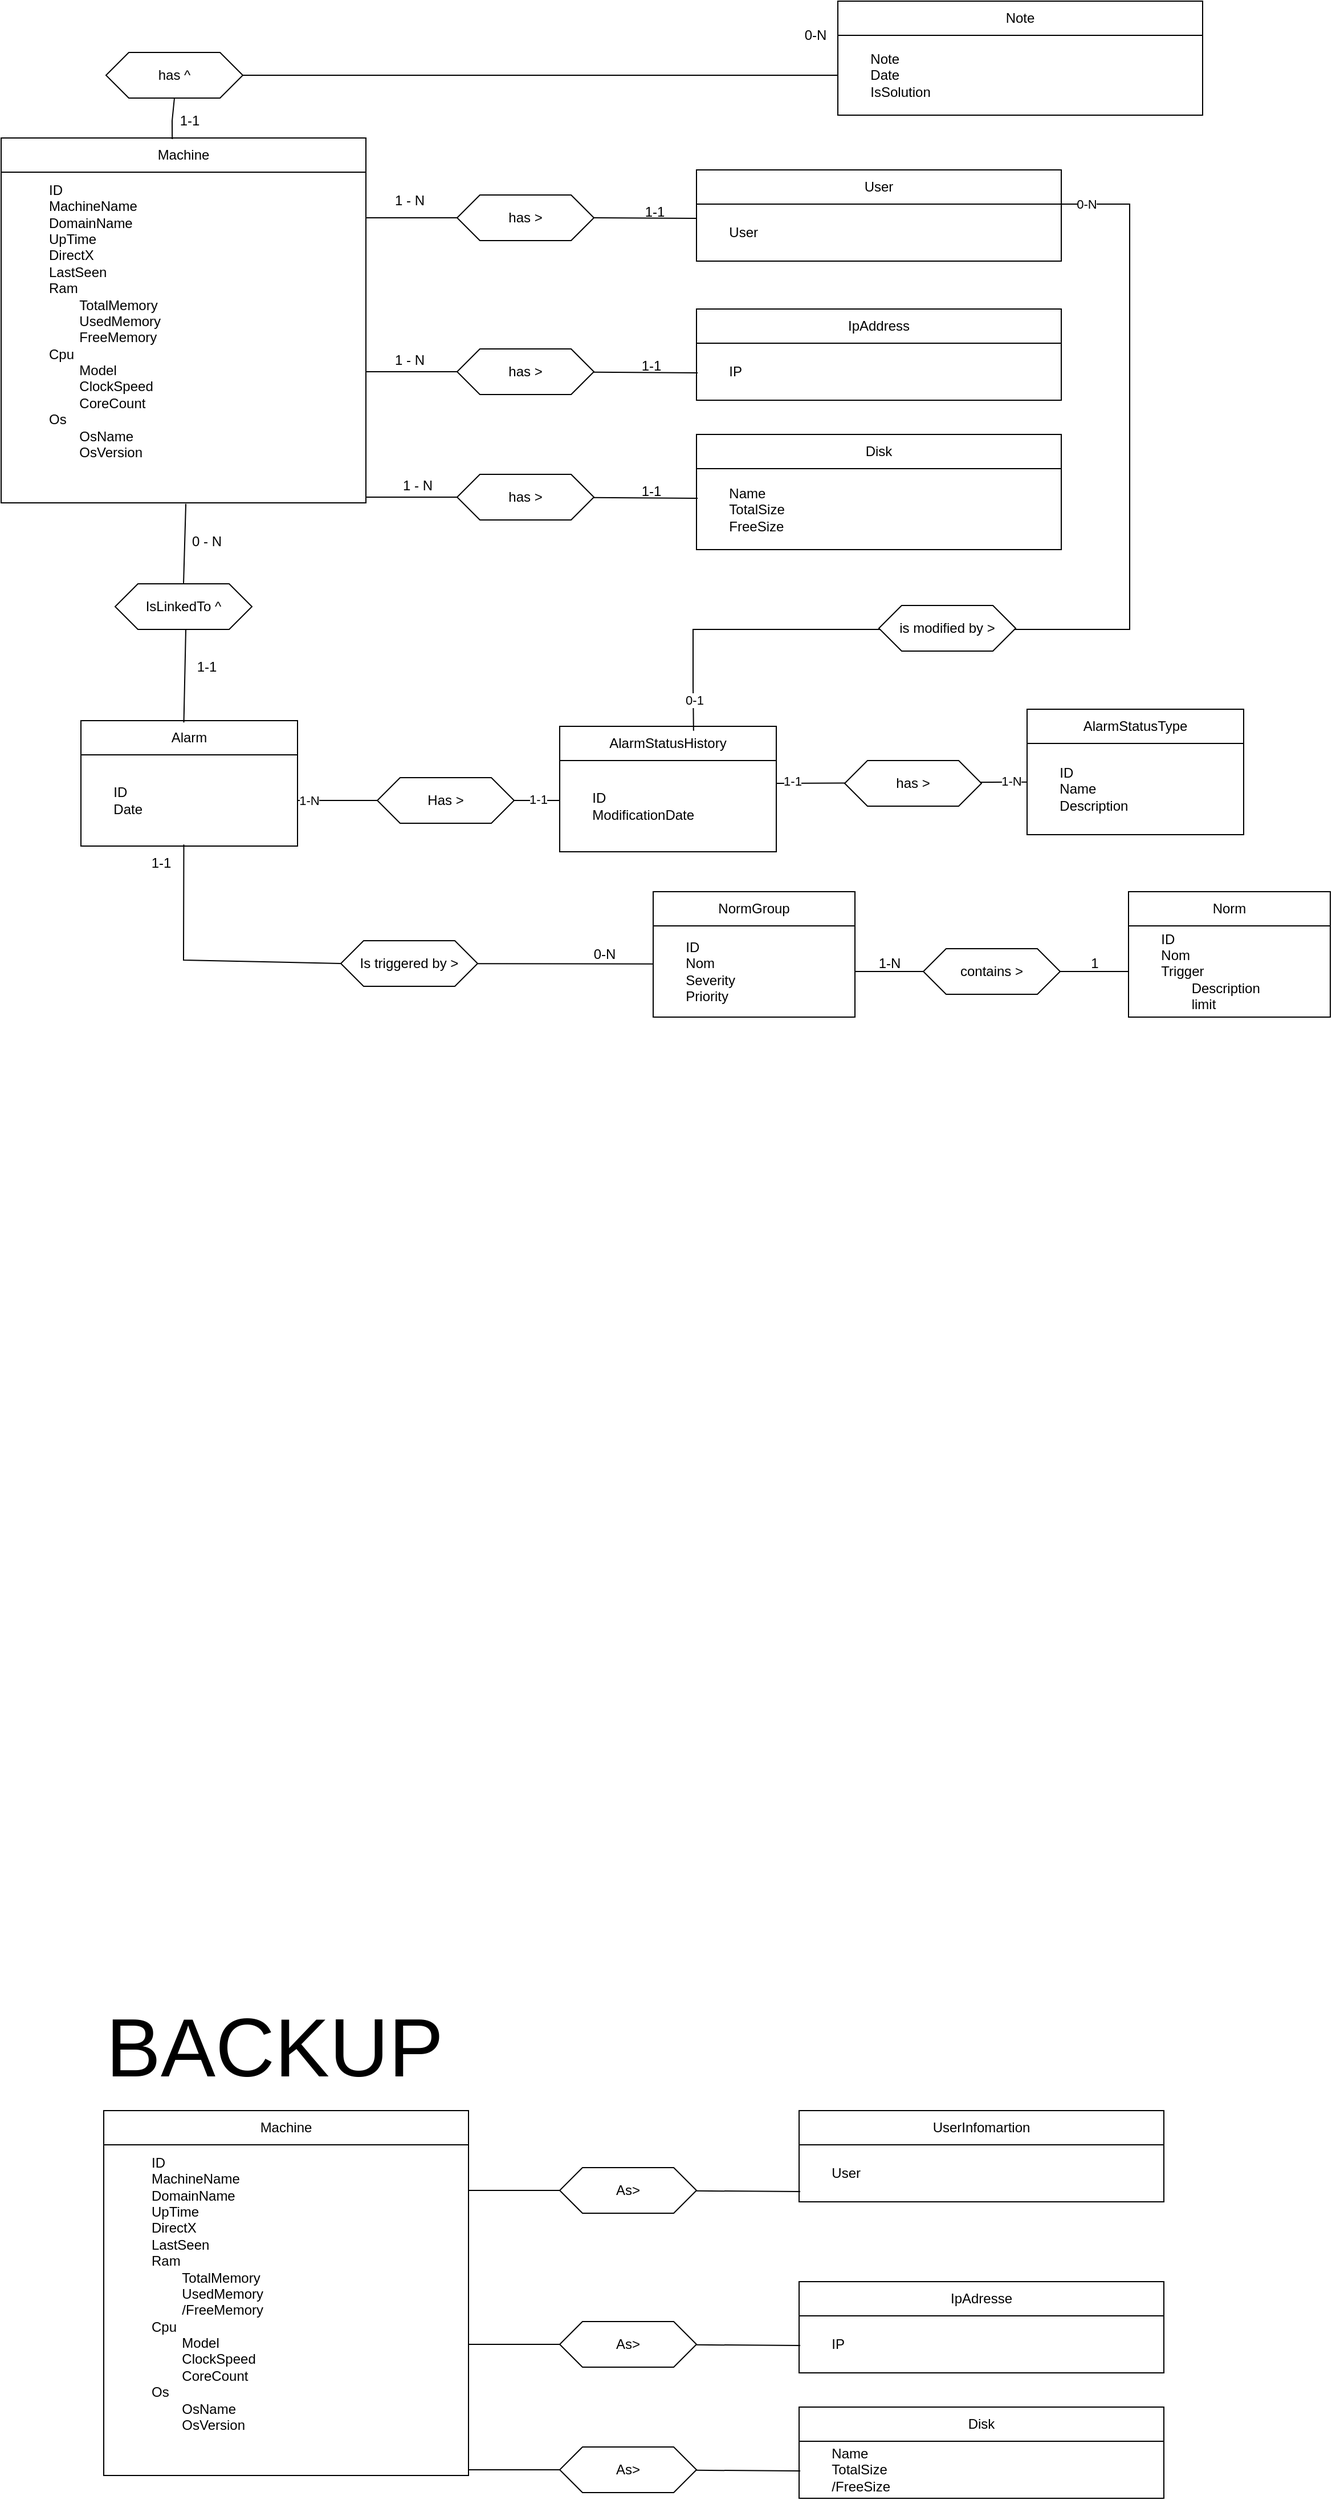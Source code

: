 <mxfile version="24.8.8">
  <diagram name="Page-1" id="Y3_Gs5tHwmnxRuHlMRJw">
    <mxGraphModel dx="2100" dy="1107" grid="1" gridSize="10" guides="1" tooltips="1" connect="1" arrows="1" fold="1" page="1" pageScale="1" pageWidth="1169" pageHeight="827" math="0" shadow="0">
      <root>
        <mxCell id="0" />
        <mxCell id="1" parent="0" />
        <mxCell id="VUTFpPl6jqV6nlHxaVOp-1" value="Alarm" style="rounded=0;whiteSpace=wrap;html=1;" parent="1" vertex="1">
          <mxGeometry x="70" y="631" width="190" height="30" as="geometry" />
        </mxCell>
        <mxCell id="VUTFpPl6jqV6nlHxaVOp-2" value="&lt;div&gt;&lt;span style=&quot;white-space: pre;&quot;&gt;&#x9;&lt;/span&gt;ID&lt;/div&gt;&lt;div&gt;&lt;span style=&quot;white-space: pre;&quot;&gt;&#x9;&lt;/span&gt;Date&lt;br&gt;&lt;/div&gt;" style="rounded=0;whiteSpace=wrap;html=1;align=left;" parent="1" vertex="1">
          <mxGeometry x="70" y="661" width="190" height="80" as="geometry" />
        </mxCell>
        <mxCell id="VUTFpPl6jqV6nlHxaVOp-3" value="IsLinkedTo ^ " style="shape=hexagon;perimeter=hexagonPerimeter2;whiteSpace=wrap;html=1;fixedSize=1;" parent="1" vertex="1">
          <mxGeometry x="100" y="511" width="120" height="40" as="geometry" />
        </mxCell>
        <mxCell id="VUTFpPl6jqV6nlHxaVOp-4" value="" style="endArrow=none;html=1;rounded=0;entryX=0.464;entryY=0.997;entryDx=0;entryDy=0;exitX=0.5;exitY=0;exitDx=0;exitDy=0;entryPerimeter=0;" parent="1" source="VUTFpPl6jqV6nlHxaVOp-3" edge="1">
          <mxGeometry width="50" height="50" relative="1" as="geometry">
            <mxPoint x="243" y="561" as="sourcePoint" />
            <mxPoint x="162.024" y="440.88" as="targetPoint" />
          </mxGeometry>
        </mxCell>
        <mxCell id="VUTFpPl6jqV6nlHxaVOp-5" value="" style="endArrow=none;html=1;rounded=0;entryX=0.464;entryY=0.997;entryDx=0;entryDy=0;exitX=0.475;exitY=0.054;exitDx=0;exitDy=0;entryPerimeter=0;exitPerimeter=0;" parent="1" source="VUTFpPl6jqV6nlHxaVOp-1" edge="1">
          <mxGeometry width="50" height="50" relative="1" as="geometry">
            <mxPoint x="164" y="622" as="sourcePoint" />
            <mxPoint x="162" y="551" as="targetPoint" />
          </mxGeometry>
        </mxCell>
        <mxCell id="VUTFpPl6jqV6nlHxaVOp-6" value="NormGroup" style="rounded=0;whiteSpace=wrap;html=1;" parent="1" vertex="1">
          <mxGeometry x="572" y="781" width="177" height="30" as="geometry" />
        </mxCell>
        <mxCell id="VUTFpPl6jqV6nlHxaVOp-7" value="&lt;div&gt;&lt;span style=&quot;white-space: pre;&quot;&gt;&#x9;&lt;/span&gt;ID&lt;/div&gt;&lt;div&gt;&lt;span style=&quot;white-space: pre;&quot;&gt;&#x9;&lt;/span&gt;Nom&lt;br&gt;&lt;/div&gt;&lt;div&gt;&lt;div&gt;&lt;span style=&quot;white-space: pre;&quot;&gt;&#x9;&lt;/span&gt;Severity&lt;/div&gt;&lt;span style=&quot;white-space: pre;&quot;&gt;&#x9;&lt;/span&gt;Priority&lt;/div&gt;" style="rounded=0;whiteSpace=wrap;html=1;align=left;" parent="1" vertex="1">
          <mxGeometry x="572" y="811" width="177" height="80" as="geometry" />
        </mxCell>
        <mxCell id="VUTFpPl6jqV6nlHxaVOp-8" value="Is triggered by &amp;gt;" style="shape=hexagon;perimeter=hexagonPerimeter2;whiteSpace=wrap;html=1;fixedSize=1;" parent="1" vertex="1">
          <mxGeometry x="298" y="824" width="120" height="40" as="geometry" />
        </mxCell>
        <mxCell id="VUTFpPl6jqV6nlHxaVOp-9" value="" style="endArrow=none;html=1;rounded=0;exitX=0.475;exitY=0.983;exitDx=0;exitDy=0;entryX=0;entryY=0.5;entryDx=0;entryDy=0;exitPerimeter=0;" parent="1" source="VUTFpPl6jqV6nlHxaVOp-2" target="VUTFpPl6jqV6nlHxaVOp-8" edge="1">
          <mxGeometry width="50" height="50" relative="1" as="geometry">
            <mxPoint x="463" y="621" as="sourcePoint" />
            <mxPoint x="513" y="571" as="targetPoint" />
            <Array as="points">
              <mxPoint x="160" y="841" />
            </Array>
          </mxGeometry>
        </mxCell>
        <mxCell id="VUTFpPl6jqV6nlHxaVOp-10" value="" style="endArrow=none;html=1;rounded=0;entryX=-0.002;entryY=0.417;entryDx=0;entryDy=0;entryPerimeter=0;" parent="1" source="VUTFpPl6jqV6nlHxaVOp-8" target="VUTFpPl6jqV6nlHxaVOp-7" edge="1">
          <mxGeometry width="50" height="50" relative="1" as="geometry">
            <mxPoint x="480" y="844" as="sourcePoint" />
            <mxPoint x="601" y="843.83" as="targetPoint" />
          </mxGeometry>
        </mxCell>
        <mxCell id="VUTFpPl6jqV6nlHxaVOp-11" value="Machine" style="rounded=0;whiteSpace=wrap;html=1;" parent="1" vertex="1">
          <mxGeometry x="90" y="1850" width="320" height="30" as="geometry" />
        </mxCell>
        <mxCell id="VUTFpPl6jqV6nlHxaVOp-12" value="&lt;blockquote&gt;&lt;div align=&quot;left&quot;&gt;ID&lt;/div&gt;&lt;div align=&quot;left&quot;&gt;MachineName&lt;/div&gt;&lt;div align=&quot;left&quot;&gt;DomainName&lt;/div&gt;&lt;div align=&quot;left&quot;&gt;UpTime&lt;/div&gt;&lt;div align=&quot;left&quot;&gt;DirectX&lt;/div&gt;&lt;div align=&quot;left&quot;&gt;LastSeen&lt;br&gt;&lt;/div&gt;&lt;div align=&quot;left&quot;&gt;Ram&lt;/div&gt;&lt;div align=&quot;left&quot;&gt;&lt;span style=&quot;white-space: pre;&quot;&gt;&#x9;&lt;/span&gt;TotalMemory&lt;/div&gt;&lt;div align=&quot;left&quot;&gt;&lt;span style=&quot;white-space: pre;&quot;&gt;&#x9;&lt;/span&gt;UsedMemory&lt;/div&gt;&lt;div align=&quot;left&quot;&gt;&lt;span style=&quot;white-space: pre;&quot;&gt;&#x9;&lt;/span&gt;/FreeMemory&lt;br&gt;&lt;/div&gt;&lt;div align=&quot;left&quot;&gt;Cpu&lt;/div&gt;&lt;div align=&quot;left&quot;&gt;&lt;span style=&quot;white-space: pre;&quot;&gt;&#x9;Model&lt;/span&gt;&lt;/div&gt;&lt;div align=&quot;left&quot;&gt;&lt;span style=&quot;white-space: pre;&quot;&gt;&lt;span style=&quot;white-space: pre;&quot;&gt;&#x9;ClockSpeed&lt;/span&gt;&lt;/span&gt;&lt;/div&gt;&lt;div align=&quot;left&quot;&gt;&lt;span style=&quot;white-space: pre;&quot;&gt;&lt;span style=&quot;white-space: pre;&quot;&gt;&lt;span style=&quot;white-space: pre;&quot;&gt;&#x9;&lt;/span&gt;CoreCount&lt;/span&gt;&lt;/span&gt;&lt;/div&gt;&lt;div align=&quot;left&quot;&gt;&lt;span style=&quot;white-space: pre;&quot;&gt;&lt;span style=&quot;white-space: pre;&quot;&gt;Os&lt;/span&gt;&lt;/span&gt;&lt;/div&gt;&lt;div align=&quot;left&quot;&gt;&lt;span style=&quot;white-space: pre;&quot;&gt;&lt;span style=&quot;white-space: pre;&quot;&gt;&lt;span style=&quot;white-space: pre;&quot;&gt;&#x9;&lt;/span&gt;OsName&lt;/span&gt;&lt;/span&gt;&lt;/div&gt;&lt;div align=&quot;left&quot;&gt;&lt;span style=&quot;white-space: pre;&quot;&gt;&lt;span style=&quot;white-space: pre;&quot;&gt;&lt;span style=&quot;white-space: pre;&quot;&gt;&#x9;&lt;/span&gt;OsVersion&#x9;&lt;/span&gt;&lt;br&gt;&lt;/span&gt;&lt;/div&gt;&lt;/blockquote&gt;&lt;div align=&quot;left&quot;&gt;&lt;br&gt;&lt;/div&gt;&lt;div align=&quot;left&quot;&gt;&lt;br&gt;&lt;/div&gt;" style="rounded=0;whiteSpace=wrap;html=1;align=left;" parent="1" vertex="1">
          <mxGeometry x="90" y="1880" width="320" height="290" as="geometry" />
        </mxCell>
        <mxCell id="VUTFpPl6jqV6nlHxaVOp-13" value="UserInfomartion" style="rounded=0;whiteSpace=wrap;html=1;" parent="1" vertex="1">
          <mxGeometry x="700" y="1850" width="320" height="30" as="geometry" />
        </mxCell>
        <mxCell id="VUTFpPl6jqV6nlHxaVOp-14" value="&lt;span style=&quot;white-space: pre;&quot;&gt;&#x9;&lt;/span&gt;User" style="rounded=0;whiteSpace=wrap;html=1;align=left;" parent="1" vertex="1">
          <mxGeometry x="700" y="1880" width="320" height="50" as="geometry" />
        </mxCell>
        <mxCell id="VUTFpPl6jqV6nlHxaVOp-15" value="" style="endArrow=none;html=1;rounded=0;entryX=0.003;entryY=0.82;entryDx=0;entryDy=0;entryPerimeter=0;" parent="1" source="VUTFpPl6jqV6nlHxaVOp-17" target="VUTFpPl6jqV6nlHxaVOp-14" edge="1">
          <mxGeometry width="50" height="50" relative="1" as="geometry">
            <mxPoint x="410" y="1920" as="sourcePoint" />
            <mxPoint x="510" y="1950" as="targetPoint" />
          </mxGeometry>
        </mxCell>
        <mxCell id="VUTFpPl6jqV6nlHxaVOp-16" value="" style="endArrow=none;html=1;rounded=0;entryX=0;entryY=0.5;entryDx=0;entryDy=0;" parent="1" target="VUTFpPl6jqV6nlHxaVOp-17" edge="1">
          <mxGeometry width="50" height="50" relative="1" as="geometry">
            <mxPoint x="410" y="1920" as="sourcePoint" />
            <mxPoint x="701" y="1921" as="targetPoint" />
          </mxGeometry>
        </mxCell>
        <mxCell id="VUTFpPl6jqV6nlHxaVOp-17" value="As&amp;gt;" style="shape=hexagon;perimeter=hexagonPerimeter2;whiteSpace=wrap;html=1;fixedSize=1;" parent="1" vertex="1">
          <mxGeometry x="490" y="1900" width="120" height="40" as="geometry" />
        </mxCell>
        <mxCell id="VUTFpPl6jqV6nlHxaVOp-18" value="IpAdresse" style="rounded=0;whiteSpace=wrap;html=1;" parent="1" vertex="1">
          <mxGeometry x="700" y="2000" width="320" height="30" as="geometry" />
        </mxCell>
        <mxCell id="VUTFpPl6jqV6nlHxaVOp-19" value="&lt;span style=&quot;white-space: pre;&quot;&gt;&#x9;&lt;/span&gt;IP" style="rounded=0;whiteSpace=wrap;html=1;align=left;" parent="1" vertex="1">
          <mxGeometry x="700" y="2030" width="320" height="50" as="geometry" />
        </mxCell>
        <mxCell id="VUTFpPl6jqV6nlHxaVOp-20" value="" style="endArrow=none;html=1;rounded=0;entryX=0.003;entryY=0.82;entryDx=0;entryDy=0;entryPerimeter=0;" parent="1" source="VUTFpPl6jqV6nlHxaVOp-22" edge="1">
          <mxGeometry width="50" height="50" relative="1" as="geometry">
            <mxPoint x="410" y="2055" as="sourcePoint" />
            <mxPoint x="701" y="2056" as="targetPoint" />
          </mxGeometry>
        </mxCell>
        <mxCell id="VUTFpPl6jqV6nlHxaVOp-21" value="" style="endArrow=none;html=1;rounded=0;entryX=0;entryY=0.5;entryDx=0;entryDy=0;" parent="1" target="VUTFpPl6jqV6nlHxaVOp-22" edge="1">
          <mxGeometry width="50" height="50" relative="1" as="geometry">
            <mxPoint x="410" y="2055" as="sourcePoint" />
            <mxPoint x="701" y="2056" as="targetPoint" />
          </mxGeometry>
        </mxCell>
        <mxCell id="VUTFpPl6jqV6nlHxaVOp-22" value="As&amp;gt;" style="shape=hexagon;perimeter=hexagonPerimeter2;whiteSpace=wrap;html=1;fixedSize=1;" parent="1" vertex="1">
          <mxGeometry x="490" y="2035" width="120" height="40" as="geometry" />
        </mxCell>
        <mxCell id="VUTFpPl6jqV6nlHxaVOp-23" value="Disk" style="rounded=0;whiteSpace=wrap;html=1;" parent="1" vertex="1">
          <mxGeometry x="700" y="2110" width="320" height="30" as="geometry" />
        </mxCell>
        <mxCell id="VUTFpPl6jqV6nlHxaVOp-24" value="&lt;div&gt;&lt;span style=&quot;white-space: pre;&quot;&gt;&#x9;&lt;/span&gt;Name&lt;/div&gt;&lt;div&gt;&lt;span style=&quot;white-space: pre;&quot;&gt;&#x9;&lt;/span&gt;TotalSize&lt;/div&gt;&lt;div&gt;&lt;span style=&quot;white-space: pre;&quot;&gt;&#x9;&lt;/span&gt;/FreeSize&lt;br&gt;&lt;/div&gt;" style="rounded=0;whiteSpace=wrap;html=1;align=left;" parent="1" vertex="1">
          <mxGeometry x="700" y="2140" width="320" height="50" as="geometry" />
        </mxCell>
        <mxCell id="VUTFpPl6jqV6nlHxaVOp-25" value="" style="endArrow=none;html=1;rounded=0;entryX=0.003;entryY=0.82;entryDx=0;entryDy=0;entryPerimeter=0;" parent="1" source="VUTFpPl6jqV6nlHxaVOp-27" edge="1">
          <mxGeometry width="50" height="50" relative="1" as="geometry">
            <mxPoint x="410" y="2165" as="sourcePoint" />
            <mxPoint x="701" y="2166" as="targetPoint" />
          </mxGeometry>
        </mxCell>
        <mxCell id="VUTFpPl6jqV6nlHxaVOp-26" value="" style="endArrow=none;html=1;rounded=0;entryX=0;entryY=0.5;entryDx=0;entryDy=0;" parent="1" target="VUTFpPl6jqV6nlHxaVOp-27" edge="1">
          <mxGeometry width="50" height="50" relative="1" as="geometry">
            <mxPoint x="410" y="2165" as="sourcePoint" />
            <mxPoint x="701" y="2166" as="targetPoint" />
          </mxGeometry>
        </mxCell>
        <mxCell id="VUTFpPl6jqV6nlHxaVOp-27" value="As&amp;gt;" style="shape=hexagon;perimeter=hexagonPerimeter2;whiteSpace=wrap;html=1;fixedSize=1;" parent="1" vertex="1">
          <mxGeometry x="490" y="2145" width="120" height="40" as="geometry" />
        </mxCell>
        <mxCell id="VUTFpPl6jqV6nlHxaVOp-28" value="&lt;font style=&quot;font-size: 72px;&quot;&gt;BACKUP&lt;/font&gt;" style="text;html=1;align=center;verticalAlign=middle;whiteSpace=wrap;rounded=0;" parent="1" vertex="1">
          <mxGeometry x="90" y="1780" width="300" height="30" as="geometry" />
        </mxCell>
        <mxCell id="VUTFpPl6jqV6nlHxaVOp-29" value="0 - N" style="text;html=1;align=center;verticalAlign=middle;resizable=0;points=[];autosize=1;strokeColor=none;fillColor=none;" parent="1" vertex="1">
          <mxGeometry x="155" y="459" width="50" height="30" as="geometry" />
        </mxCell>
        <mxCell id="VUTFpPl6jqV6nlHxaVOp-30" value="1-1" style="text;html=1;align=center;verticalAlign=middle;resizable=0;points=[];autosize=1;strokeColor=none;fillColor=none;" parent="1" vertex="1">
          <mxGeometry x="160" y="569" width="40" height="30" as="geometry" />
        </mxCell>
        <mxCell id="VUTFpPl6jqV6nlHxaVOp-31" value="1-1" style="text;html=1;align=center;verticalAlign=middle;resizable=0;points=[];autosize=1;strokeColor=none;fillColor=none;" parent="1" vertex="1">
          <mxGeometry x="120" y="741" width="40" height="30" as="geometry" />
        </mxCell>
        <mxCell id="VUTFpPl6jqV6nlHxaVOp-32" value="0-N" style="text;html=1;align=center;verticalAlign=middle;resizable=0;points=[];autosize=1;strokeColor=none;fillColor=none;" parent="1" vertex="1">
          <mxGeometry x="509" y="821" width="40" height="30" as="geometry" />
        </mxCell>
        <mxCell id="VUTFpPl6jqV6nlHxaVOp-33" value="Machine" style="rounded=0;whiteSpace=wrap;html=1;" parent="1" vertex="1">
          <mxGeometry y="120" width="320" height="30" as="geometry" />
        </mxCell>
        <mxCell id="VUTFpPl6jqV6nlHxaVOp-34" value="&lt;blockquote&gt;&lt;div align=&quot;left&quot;&gt;ID&lt;/div&gt;&lt;div align=&quot;left&quot;&gt;MachineName&lt;/div&gt;&lt;div align=&quot;left&quot;&gt;DomainName&lt;/div&gt;&lt;div align=&quot;left&quot;&gt;UpTime&lt;/div&gt;&lt;div align=&quot;left&quot;&gt;DirectX&lt;/div&gt;&lt;div align=&quot;left&quot;&gt;LastSeen&lt;br&gt;&lt;/div&gt;&lt;div align=&quot;left&quot;&gt;Ram&lt;/div&gt;&lt;div align=&quot;left&quot;&gt;&lt;span style=&quot;white-space: pre;&quot;&gt;&#x9;&lt;/span&gt;TotalMemory&lt;/div&gt;&lt;div align=&quot;left&quot;&gt;&lt;span style=&quot;white-space: pre;&quot;&gt;&#x9;&lt;/span&gt;UsedMemory&lt;/div&gt;&lt;div align=&quot;left&quot;&gt;&lt;span style=&quot;white-space: pre;&quot;&gt;&#x9;&lt;/span&gt;FreeMemory&lt;br&gt;&lt;/div&gt;&lt;div align=&quot;left&quot;&gt;Cpu&lt;/div&gt;&lt;div align=&quot;left&quot;&gt;&lt;span style=&quot;white-space: pre;&quot;&gt;&#x9;Model&lt;/span&gt;&lt;/div&gt;&lt;div align=&quot;left&quot;&gt;&lt;span style=&quot;white-space: pre;&quot;&gt;&lt;span style=&quot;white-space: pre;&quot;&gt;&#x9;ClockSpeed&lt;/span&gt;&lt;/span&gt;&lt;/div&gt;&lt;div align=&quot;left&quot;&gt;&lt;span style=&quot;white-space: pre;&quot;&gt;&lt;span style=&quot;white-space: pre;&quot;&gt;&lt;span style=&quot;white-space: pre;&quot;&gt;&#x9;&lt;/span&gt;CoreCount&lt;/span&gt;&lt;/span&gt;&lt;/div&gt;&lt;div align=&quot;left&quot;&gt;&lt;span style=&quot;white-space: pre;&quot;&gt;&lt;span style=&quot;white-space: pre;&quot;&gt;Os&lt;/span&gt;&lt;/span&gt;&lt;/div&gt;&lt;div align=&quot;left&quot;&gt;&lt;span style=&quot;white-space: pre;&quot;&gt;&lt;span style=&quot;white-space: pre;&quot;&gt;&lt;span style=&quot;white-space: pre;&quot;&gt;&#x9;&lt;/span&gt;OsName&lt;/span&gt;&lt;/span&gt;&lt;/div&gt;&lt;div align=&quot;left&quot;&gt;&lt;span style=&quot;white-space: pre;&quot;&gt;&lt;span style=&quot;white-space: pre;&quot;&gt;&lt;span style=&quot;white-space: pre;&quot;&gt;&#x9;&lt;/span&gt;OsVersion&#x9;&lt;/span&gt;&lt;br&gt;&lt;/span&gt;&lt;/div&gt;&lt;/blockquote&gt;&lt;div align=&quot;left&quot;&gt;&lt;br&gt;&lt;/div&gt;&lt;div align=&quot;left&quot;&gt;&lt;br&gt;&lt;/div&gt;" style="rounded=0;whiteSpace=wrap;html=1;align=left;" parent="1" vertex="1">
          <mxGeometry y="150" width="320" height="290" as="geometry" />
        </mxCell>
        <mxCell id="VUTFpPl6jqV6nlHxaVOp-35" value="User" style="rounded=0;whiteSpace=wrap;html=1;" parent="1" vertex="1">
          <mxGeometry x="610" y="148" width="320" height="30" as="geometry" />
        </mxCell>
        <mxCell id="VUTFpPl6jqV6nlHxaVOp-36" value="&lt;span style=&quot;white-space: pre;&quot;&gt;&#x9;&lt;/span&gt;User" style="rounded=0;whiteSpace=wrap;html=1;align=left;" parent="1" vertex="1">
          <mxGeometry x="610" y="178" width="320" height="50" as="geometry" />
        </mxCell>
        <mxCell id="VUTFpPl6jqV6nlHxaVOp-37" value="" style="endArrow=none;html=1;rounded=0;entryX=0;entryY=0.25;entryDx=0;entryDy=0;exitX=1;exitY=0.5;exitDx=0;exitDy=0;" parent="1" source="VUTFpPl6jqV6nlHxaVOp-39" target="VUTFpPl6jqV6nlHxaVOp-36" edge="1">
          <mxGeometry width="50" height="50" relative="1" as="geometry">
            <mxPoint x="320" y="190" as="sourcePoint" />
            <mxPoint x="420" y="220" as="targetPoint" />
          </mxGeometry>
        </mxCell>
        <mxCell id="VUTFpPl6jqV6nlHxaVOp-38" value="" style="endArrow=none;html=1;rounded=0;entryX=0;entryY=0.5;entryDx=0;entryDy=0;" parent="1" target="VUTFpPl6jqV6nlHxaVOp-39" edge="1">
          <mxGeometry width="50" height="50" relative="1" as="geometry">
            <mxPoint x="320" y="190" as="sourcePoint" />
            <mxPoint x="611" y="191" as="targetPoint" />
          </mxGeometry>
        </mxCell>
        <mxCell id="VUTFpPl6jqV6nlHxaVOp-39" value="has &amp;gt;" style="shape=hexagon;perimeter=hexagonPerimeter2;whiteSpace=wrap;html=1;fixedSize=1;" parent="1" vertex="1">
          <mxGeometry x="400" y="170" width="120" height="40" as="geometry" />
        </mxCell>
        <mxCell id="VUTFpPl6jqV6nlHxaVOp-40" value="IpAddress" style="rounded=0;whiteSpace=wrap;html=1;" parent="1" vertex="1">
          <mxGeometry x="610" y="270" width="320" height="30" as="geometry" />
        </mxCell>
        <mxCell id="VUTFpPl6jqV6nlHxaVOp-41" value="&lt;span style=&quot;white-space: pre;&quot;&gt;&#x9;&lt;/span&gt;IP" style="rounded=0;whiteSpace=wrap;html=1;align=left;" parent="1" vertex="1">
          <mxGeometry x="610" y="300" width="320" height="50" as="geometry" />
        </mxCell>
        <mxCell id="VUTFpPl6jqV6nlHxaVOp-42" value="" style="endArrow=none;html=1;rounded=0;entryX=0.003;entryY=0.82;entryDx=0;entryDy=0;entryPerimeter=0;" parent="1" source="VUTFpPl6jqV6nlHxaVOp-44" edge="1">
          <mxGeometry width="50" height="50" relative="1" as="geometry">
            <mxPoint x="320" y="325" as="sourcePoint" />
            <mxPoint x="611" y="326" as="targetPoint" />
          </mxGeometry>
        </mxCell>
        <mxCell id="VUTFpPl6jqV6nlHxaVOp-43" value="" style="endArrow=none;html=1;rounded=0;entryX=0;entryY=0.5;entryDx=0;entryDy=0;" parent="1" target="VUTFpPl6jqV6nlHxaVOp-44" edge="1">
          <mxGeometry width="50" height="50" relative="1" as="geometry">
            <mxPoint x="320" y="325" as="sourcePoint" />
            <mxPoint x="611" y="326" as="targetPoint" />
          </mxGeometry>
        </mxCell>
        <mxCell id="VUTFpPl6jqV6nlHxaVOp-44" value="has &amp;gt;" style="shape=hexagon;perimeter=hexagonPerimeter2;whiteSpace=wrap;html=1;fixedSize=1;" parent="1" vertex="1">
          <mxGeometry x="400" y="305" width="120" height="40" as="geometry" />
        </mxCell>
        <mxCell id="VUTFpPl6jqV6nlHxaVOp-45" value="Disk" style="rounded=0;whiteSpace=wrap;html=1;" parent="1" vertex="1">
          <mxGeometry x="610" y="380" width="320" height="30" as="geometry" />
        </mxCell>
        <mxCell id="VUTFpPl6jqV6nlHxaVOp-46" value="&lt;div&gt;&lt;span style=&quot;white-space: pre;&quot;&gt;&#x9;&lt;/span&gt;Name&lt;/div&gt;&lt;div&gt;&lt;span style=&quot;white-space: pre;&quot;&gt;&#x9;&lt;/span&gt;TotalSize&lt;/div&gt;&lt;div&gt;&lt;span style=&quot;white-space: pre;&quot;&gt;&#x9;&lt;/span&gt;FreeSize&lt;br&gt;&lt;/div&gt;" style="rounded=0;whiteSpace=wrap;html=1;align=left;" parent="1" vertex="1">
          <mxGeometry x="610" y="410" width="320" height="71" as="geometry" />
        </mxCell>
        <mxCell id="VUTFpPl6jqV6nlHxaVOp-47" value="" style="endArrow=none;html=1;rounded=0;entryX=0.003;entryY=0.82;entryDx=0;entryDy=0;entryPerimeter=0;" parent="1" source="VUTFpPl6jqV6nlHxaVOp-49" edge="1">
          <mxGeometry width="50" height="50" relative="1" as="geometry">
            <mxPoint x="320" y="435" as="sourcePoint" />
            <mxPoint x="611" y="436" as="targetPoint" />
          </mxGeometry>
        </mxCell>
        <mxCell id="VUTFpPl6jqV6nlHxaVOp-48" value="" style="endArrow=none;html=1;rounded=0;entryX=0;entryY=0.5;entryDx=0;entryDy=0;" parent="1" target="VUTFpPl6jqV6nlHxaVOp-49" edge="1">
          <mxGeometry width="50" height="50" relative="1" as="geometry">
            <mxPoint x="320" y="435" as="sourcePoint" />
            <mxPoint x="611" y="436" as="targetPoint" />
          </mxGeometry>
        </mxCell>
        <mxCell id="VUTFpPl6jqV6nlHxaVOp-49" value="has &amp;gt;" style="shape=hexagon;perimeter=hexagonPerimeter2;whiteSpace=wrap;html=1;fixedSize=1;" parent="1" vertex="1">
          <mxGeometry x="400" y="415" width="120" height="40" as="geometry" />
        </mxCell>
        <mxCell id="VUTFpPl6jqV6nlHxaVOp-50" value="1 - N" style="text;html=1;align=center;verticalAlign=middle;resizable=0;points=[];autosize=1;strokeColor=none;fillColor=none;" parent="1" vertex="1">
          <mxGeometry x="333" y="160" width="50" height="30" as="geometry" />
        </mxCell>
        <mxCell id="VUTFpPl6jqV6nlHxaVOp-51" value="1 - N" style="text;html=1;align=center;verticalAlign=middle;resizable=0;points=[];autosize=1;strokeColor=none;fillColor=none;" parent="1" vertex="1">
          <mxGeometry x="333" y="300" width="50" height="30" as="geometry" />
        </mxCell>
        <mxCell id="VUTFpPl6jqV6nlHxaVOp-52" value="1 - N" style="text;html=1;align=center;verticalAlign=middle;resizable=0;points=[];autosize=1;strokeColor=none;fillColor=none;" parent="1" vertex="1">
          <mxGeometry x="340" y="410" width="50" height="30" as="geometry" />
        </mxCell>
        <mxCell id="VUTFpPl6jqV6nlHxaVOp-53" value="1-1" style="text;html=1;align=center;verticalAlign=middle;resizable=0;points=[];autosize=1;strokeColor=none;fillColor=none;" parent="1" vertex="1">
          <mxGeometry x="553" y="170" width="40" height="30" as="geometry" />
        </mxCell>
        <mxCell id="VUTFpPl6jqV6nlHxaVOp-54" value="1-1" style="text;html=1;align=center;verticalAlign=middle;resizable=0;points=[];autosize=1;strokeColor=none;fillColor=none;" parent="1" vertex="1">
          <mxGeometry x="550" y="305" width="40" height="30" as="geometry" />
        </mxCell>
        <mxCell id="VUTFpPl6jqV6nlHxaVOp-55" value="1-1" style="text;html=1;align=center;verticalAlign=middle;resizable=0;points=[];autosize=1;strokeColor=none;fillColor=none;" parent="1" vertex="1">
          <mxGeometry x="550" y="415" width="40" height="30" as="geometry" />
        </mxCell>
        <mxCell id="VUTFpPl6jqV6nlHxaVOp-56" value="Note" style="rounded=0;whiteSpace=wrap;html=1;" parent="1" vertex="1">
          <mxGeometry x="734" width="320" height="30" as="geometry" />
        </mxCell>
        <mxCell id="VUTFpPl6jqV6nlHxaVOp-57" value="&lt;div&gt;&lt;span style=&quot;white-space: pre;&quot;&gt;&#x9;&lt;/span&gt;Note&lt;/div&gt;&lt;div&gt;&lt;span style=&quot;white-space: pre;&quot;&gt;&#x9;&lt;/span&gt;Date&lt;/div&gt;&lt;span style=&quot;white-space: pre;&quot;&gt;&#x9;&lt;/span&gt;IsSolution" style="rounded=0;whiteSpace=wrap;html=1;align=left;" parent="1" vertex="1">
          <mxGeometry x="734" y="30" width="320" height="70" as="geometry" />
        </mxCell>
        <mxCell id="VUTFpPl6jqV6nlHxaVOp-58" value="has ^" style="shape=hexagon;perimeter=hexagonPerimeter2;whiteSpace=wrap;html=1;fixedSize=1;" parent="1" vertex="1">
          <mxGeometry x="92" y="45" width="120" height="40" as="geometry" />
        </mxCell>
        <mxCell id="VUTFpPl6jqV6nlHxaVOp-59" value="" style="endArrow=none;html=1;rounded=0;entryX=0;entryY=0.5;entryDx=0;entryDy=0;exitX=1;exitY=0.5;exitDx=0;exitDy=0;" parent="1" source="VUTFpPl6jqV6nlHxaVOp-58" target="VUTFpPl6jqV6nlHxaVOp-57" edge="1">
          <mxGeometry width="50" height="50" relative="1" as="geometry">
            <mxPoint x="1143" y="305" as="sourcePoint" />
            <mxPoint x="1193" y="255" as="targetPoint" />
          </mxGeometry>
        </mxCell>
        <mxCell id="VUTFpPl6jqV6nlHxaVOp-60" value="" style="endArrow=none;html=1;rounded=0;entryX=0.5;entryY=1;entryDx=0;entryDy=0;exitX=0.469;exitY=0.033;exitDx=0;exitDy=0;exitPerimeter=0;" parent="1" source="VUTFpPl6jqV6nlHxaVOp-33" target="VUTFpPl6jqV6nlHxaVOp-58" edge="1">
          <mxGeometry width="50" height="50" relative="1" as="geometry">
            <mxPoint x="150" y="165" as="sourcePoint" />
            <mxPoint x="155" y="95" as="targetPoint" />
            <Array as="points">
              <mxPoint x="150" y="105" />
            </Array>
          </mxGeometry>
        </mxCell>
        <mxCell id="VUTFpPl6jqV6nlHxaVOp-61" value="1-1" style="text;html=1;align=center;verticalAlign=middle;resizable=0;points=[];autosize=1;strokeColor=none;fillColor=none;" parent="1" vertex="1">
          <mxGeometry x="145" y="90" width="40" height="30" as="geometry" />
        </mxCell>
        <mxCell id="VUTFpPl6jqV6nlHxaVOp-62" value="0-N" style="text;html=1;align=center;verticalAlign=middle;resizable=0;points=[];autosize=1;strokeColor=none;fillColor=none;" parent="1" vertex="1">
          <mxGeometry x="694" y="15" width="40" height="30" as="geometry" />
        </mxCell>
        <mxCell id="VUTFpPl6jqV6nlHxaVOp-63" value="Norm" style="rounded=0;whiteSpace=wrap;html=1;" parent="1" vertex="1">
          <mxGeometry x="989" y="781" width="177" height="30" as="geometry" />
        </mxCell>
        <mxCell id="VUTFpPl6jqV6nlHxaVOp-64" value="&lt;div&gt;&lt;span style=&quot;white-space: pre;&quot;&gt;&#x9;&lt;/span&gt;ID&lt;/div&gt;&lt;div&gt;&lt;span style=&quot;white-space: pre;&quot;&gt;&#x9;&lt;/span&gt;Nom&lt;br&gt;&lt;/div&gt;&lt;div&gt;&lt;span style=&quot;white-space: pre;&quot;&gt;&#x9;Trigger&lt;/span&gt;&lt;/div&gt;&lt;div&gt;&lt;span style=&quot;white-space: pre;&quot;&gt;&lt;span style=&quot;white-space: pre;&quot;&gt;&#x9;&lt;/span&gt;&lt;span style=&quot;white-space: pre;&quot;&gt;&#x9;Description&lt;/span&gt;&lt;/span&gt;&lt;/div&gt;&lt;div&gt;&lt;span style=&quot;white-space: pre;&quot;&gt;&lt;span style=&quot;white-space: pre;&quot;&gt;&#x9;&lt;/span&gt;&lt;span style=&quot;white-space: pre;&quot;&gt;&#x9;&lt;/span&gt;&lt;/span&gt;limit&lt;/div&gt;" style="rounded=0;whiteSpace=wrap;html=1;align=left;" parent="1" vertex="1">
          <mxGeometry x="989" y="811" width="177" height="80" as="geometry" />
        </mxCell>
        <mxCell id="VUTFpPl6jqV6nlHxaVOp-65" value="" style="endArrow=none;html=1;rounded=0;exitX=1;exitY=0.5;exitDx=0;exitDy=0;entryX=0;entryY=0.5;entryDx=0;entryDy=0;" parent="1" source="VUTFpPl6jqV6nlHxaVOp-67" target="VUTFpPl6jqV6nlHxaVOp-64" edge="1">
          <mxGeometry width="50" height="50" relative="1" as="geometry">
            <mxPoint x="869" y="851" as="sourcePoint" />
            <mxPoint x="919" y="801" as="targetPoint" />
          </mxGeometry>
        </mxCell>
        <mxCell id="VUTFpPl6jqV6nlHxaVOp-66" value="" style="endArrow=none;html=1;rounded=0;exitX=1;exitY=0.5;exitDx=0;exitDy=0;entryX=0;entryY=0.5;entryDx=0;entryDy=0;" parent="1" source="VUTFpPl6jqV6nlHxaVOp-7" target="VUTFpPl6jqV6nlHxaVOp-67" edge="1">
          <mxGeometry width="50" height="50" relative="1" as="geometry">
            <mxPoint x="749" y="851" as="sourcePoint" />
            <mxPoint x="989" y="851" as="targetPoint" />
          </mxGeometry>
        </mxCell>
        <mxCell id="VUTFpPl6jqV6nlHxaVOp-67" value="contains &amp;gt;" style="shape=hexagon;perimeter=hexagonPerimeter2;whiteSpace=wrap;html=1;fixedSize=1;" parent="1" vertex="1">
          <mxGeometry x="809" y="831" width="120" height="40" as="geometry" />
        </mxCell>
        <mxCell id="VUTFpPl6jqV6nlHxaVOp-68" value="1-N" style="text;html=1;align=center;verticalAlign=middle;resizable=0;points=[];autosize=1;strokeColor=none;fillColor=none;" parent="1" vertex="1">
          <mxGeometry x="759" y="829" width="40" height="30" as="geometry" />
        </mxCell>
        <mxCell id="VUTFpPl6jqV6nlHxaVOp-69" value="1" style="text;html=1;align=center;verticalAlign=middle;resizable=0;points=[];autosize=1;strokeColor=none;fillColor=none;" parent="1" vertex="1">
          <mxGeometry x="944" y="829" width="30" height="30" as="geometry" />
        </mxCell>
        <mxCell id="VUTFpPl6jqV6nlHxaVOp-70" value="AlarmStatusHistory" style="rounded=0;whiteSpace=wrap;html=1;" parent="1" vertex="1">
          <mxGeometry x="490" y="636" width="190" height="30" as="geometry" />
        </mxCell>
        <mxCell id="VUTFpPl6jqV6nlHxaVOp-71" value="&lt;div&gt;&lt;span style=&quot;white-space: pre;&quot;&gt;&#x9;&lt;/span&gt;ID&lt;/div&gt;&lt;div&gt;&lt;span style=&quot;white-space: pre;&quot;&gt;&#x9;&lt;/span&gt;ModificationDate&lt;br&gt;&lt;/div&gt;" style="rounded=0;whiteSpace=wrap;html=1;align=left;" parent="1" vertex="1">
          <mxGeometry x="490" y="666" width="190" height="80" as="geometry" />
        </mxCell>
        <mxCell id="VUTFpPl6jqV6nlHxaVOp-72" value="AlarmStatusType" style="rounded=0;whiteSpace=wrap;html=1;" parent="1" vertex="1">
          <mxGeometry x="900" y="621" width="190" height="30" as="geometry" />
        </mxCell>
        <mxCell id="VUTFpPl6jqV6nlHxaVOp-77" value="" style="endArrow=none;html=1;rounded=0;" parent="1" edge="1">
          <mxGeometry width="50" height="50" relative="1" as="geometry">
            <mxPoint x="490" y="701" as="sourcePoint" />
            <mxPoint x="260" y="701" as="targetPoint" />
          </mxGeometry>
        </mxCell>
        <mxCell id="V04OQYjpOF-covdriaBx-3" value="1-N" style="edgeLabel;html=1;align=center;verticalAlign=middle;resizable=0;points=[];" parent="VUTFpPl6jqV6nlHxaVOp-77" vertex="1" connectable="0">
          <mxGeometry x="0.93" relative="1" as="geometry">
            <mxPoint x="2" as="offset" />
          </mxGeometry>
        </mxCell>
        <mxCell id="V04OQYjpOF-covdriaBx-4" value="1-1" style="edgeLabel;html=1;align=center;verticalAlign=middle;resizable=0;points=[];" parent="VUTFpPl6jqV6nlHxaVOp-77" vertex="1" connectable="0">
          <mxGeometry x="-0.935" y="-1" relative="1" as="geometry">
            <mxPoint x="-12" as="offset" />
          </mxGeometry>
        </mxCell>
        <mxCell id="VUTFpPl6jqV6nlHxaVOp-74" value="Has &amp;gt;" style="shape=hexagon;perimeter=hexagonPerimeter2;whiteSpace=wrap;html=1;fixedSize=1;" parent="1" vertex="1">
          <mxGeometry x="330" y="681" width="120" height="40" as="geometry" />
        </mxCell>
        <mxCell id="VUTFpPl6jqV6nlHxaVOp-78" value="" style="endArrow=none;html=1;rounded=0;exitX=1;exitY=0.25;exitDx=0;exitDy=0;entryX=0.009;entryY=0.423;entryDx=0;entryDy=0;entryPerimeter=0;" parent="1" source="VUTFpPl6jqV6nlHxaVOp-71" edge="1">
          <mxGeometry width="50" height="50" relative="1" as="geometry">
            <mxPoint x="716" y="641" as="sourcePoint" />
            <mxPoint x="901.71" y="684.84" as="targetPoint" />
          </mxGeometry>
        </mxCell>
        <mxCell id="V04OQYjpOF-covdriaBx-1" value="1-N" style="edgeLabel;html=1;align=center;verticalAlign=middle;resizable=0;points=[];" parent="VUTFpPl6jqV6nlHxaVOp-78" vertex="1" connectable="0">
          <mxGeometry x="0.858" y="1" relative="1" as="geometry">
            <mxPoint as="offset" />
          </mxGeometry>
        </mxCell>
        <mxCell id="V04OQYjpOF-covdriaBx-2" value="1-1" style="edgeLabel;html=1;align=center;verticalAlign=middle;resizable=0;points=[];" parent="VUTFpPl6jqV6nlHxaVOp-78" vertex="1" connectable="0">
          <mxGeometry x="-0.874" y="2" relative="1" as="geometry">
            <mxPoint as="offset" />
          </mxGeometry>
        </mxCell>
        <mxCell id="VUTFpPl6jqV6nlHxaVOp-75" value="has &amp;gt;" style="shape=hexagon;perimeter=hexagonPerimeter2;whiteSpace=wrap;html=1;fixedSize=1;" parent="1" vertex="1">
          <mxGeometry x="740" y="666" width="120" height="40" as="geometry" />
        </mxCell>
        <mxCell id="VUTFpPl6jqV6nlHxaVOp-84" style="edgeStyle=orthogonalEdgeStyle;rounded=0;orthogonalLoop=1;jettySize=auto;html=1;entryX=0.618;entryY=0.128;entryDx=0;entryDy=0;entryPerimeter=0;endArrow=none;endFill=0;exitX=1;exitY=0;exitDx=0;exitDy=0;" parent="1" source="VUTFpPl6jqV6nlHxaVOp-36" target="VUTFpPl6jqV6nlHxaVOp-70" edge="1">
          <mxGeometry relative="1" as="geometry">
            <Array as="points">
              <mxPoint x="990" y="178" />
              <mxPoint x="990" y="551" />
              <mxPoint x="607" y="551" />
              <mxPoint x="607" y="601" />
            </Array>
          </mxGeometry>
        </mxCell>
        <mxCell id="VUTFpPl6jqV6nlHxaVOp-85" value="0-1" style="edgeLabel;html=1;align=center;verticalAlign=middle;resizable=0;points=[];" parent="VUTFpPl6jqV6nlHxaVOp-84" vertex="1" connectable="0">
          <mxGeometry x="0.942" y="1" relative="1" as="geometry">
            <mxPoint y="-1" as="offset" />
          </mxGeometry>
        </mxCell>
        <mxCell id="VUTFpPl6jqV6nlHxaVOp-86" value="0-N" style="edgeLabel;html=1;align=center;verticalAlign=middle;resizable=0;points=[];" parent="VUTFpPl6jqV6nlHxaVOp-84" vertex="1" connectable="0">
          <mxGeometry x="-0.951" relative="1" as="geometry">
            <mxPoint as="offset" />
          </mxGeometry>
        </mxCell>
        <mxCell id="VUTFpPl6jqV6nlHxaVOp-82" value="is modified by &amp;gt;" style="shape=hexagon;perimeter=hexagonPerimeter2;whiteSpace=wrap;html=1;fixedSize=1;" parent="1" vertex="1">
          <mxGeometry x="770" y="530" width="120" height="40" as="geometry" />
        </mxCell>
        <mxCell id="VUTFpPl6jqV6nlHxaVOp-87" value="&lt;div&gt;&lt;span style=&quot;white-space: pre;&quot;&gt;&#x9;&lt;/span&gt;ID&lt;/div&gt;&lt;div&gt;&lt;span style=&quot;white-space: pre;&quot;&gt;&#x9;&lt;/span&gt;Name&lt;/div&gt;&lt;div&gt;&lt;span style=&quot;white-space: pre;&quot;&gt;&#x9;&lt;/span&gt;Description&lt;br&gt;&lt;/div&gt;" style="rounded=0;whiteSpace=wrap;html=1;align=left;" parent="1" vertex="1">
          <mxGeometry x="900" y="651" width="190" height="80" as="geometry" />
        </mxCell>
      </root>
    </mxGraphModel>
  </diagram>
</mxfile>
